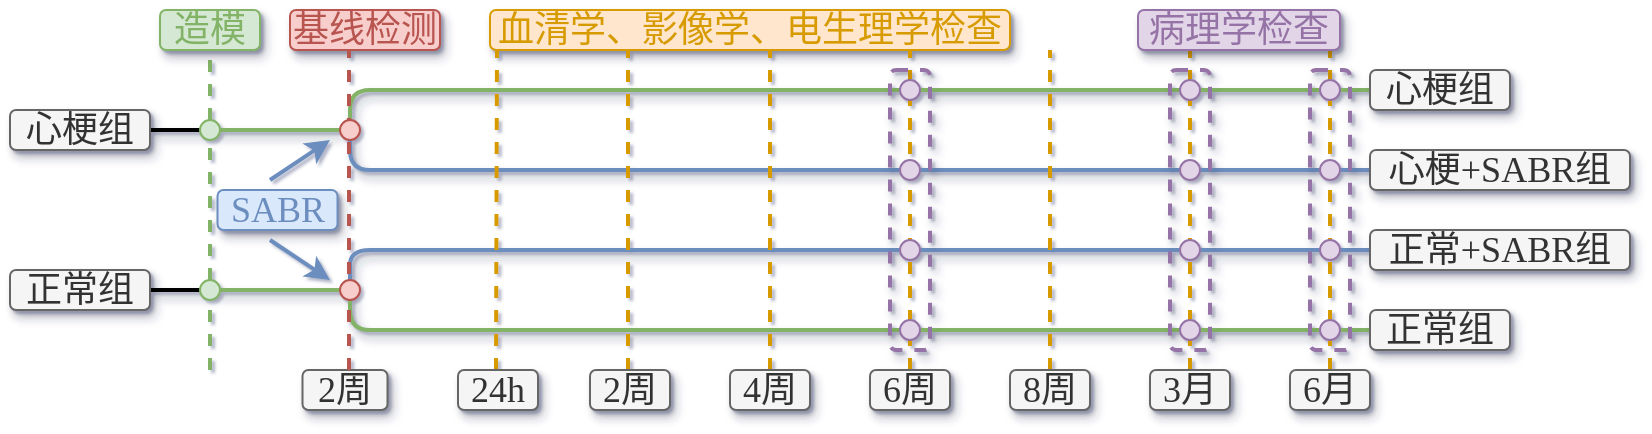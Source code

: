 <mxfile version="21.1.5" type="github">
  <diagram name="第 1 页" id="C_3h3VAVvYODB8KFkyO_">
    <mxGraphModel dx="1434" dy="738" grid="1" gridSize="10" guides="1" tooltips="1" connect="1" arrows="1" fold="1" page="1" pageScale="1" pageWidth="827" pageHeight="1169" math="0" shadow="1">
      <root>
        <mxCell id="0" />
        <mxCell id="1" parent="0" />
        <mxCell id="onbVBH6VORb0m2ybjFXg-87" value="" style="endArrow=none;html=1;rounded=1;startArrow=none;startFill=0;endFill=0;fillColor=#d5e8d4;strokeColor=#82b366;strokeWidth=2;shadow=1;" edge="1" parent="1">
          <mxGeometry width="50" height="50" relative="1" as="geometry">
            <mxPoint x="340" y="280" as="sourcePoint" />
            <mxPoint x="850" y="260" as="targetPoint" />
            <Array as="points">
              <mxPoint x="340" y="260" />
            </Array>
          </mxGeometry>
        </mxCell>
        <mxCell id="onbVBH6VORb0m2ybjFXg-63" value="" style="endArrow=none;html=1;rounded=0;startArrow=none;startFill=0;endFill=0;fillColor=#d5e8d4;strokeColor=#82b366;strokeWidth=2;shadow=1;" edge="1" parent="1" target="onbVBH6VORb0m2ybjFXg-61">
          <mxGeometry width="50" height="50" relative="1" as="geometry">
            <mxPoint x="270" y="280" as="sourcePoint" />
            <mxPoint x="340" y="280" as="targetPoint" />
          </mxGeometry>
        </mxCell>
        <mxCell id="onbVBH6VORb0m2ybjFXg-2" value="" style="endArrow=none;html=1;rounded=0;startArrow=none;startFill=0;endFill=0;strokeWidth=2;shadow=1;" edge="1" parent="1">
          <mxGeometry width="50" height="50" relative="1" as="geometry">
            <mxPoint x="240" y="280" as="sourcePoint" />
            <mxPoint x="270" y="280" as="targetPoint" />
          </mxGeometry>
        </mxCell>
        <mxCell id="onbVBH6VORb0m2ybjFXg-3" value="&lt;font style=&quot;font-size: 18px;&quot; face=&quot;LXGW WenKai&quot;&gt;心梗组&lt;/font&gt;" style="text;html=1;strokeColor=#666666;fillColor=#f5f5f5;align=center;verticalAlign=middle;whiteSpace=wrap;rounded=1;fontColor=#333333;shadow=1;" vertex="1" parent="1">
          <mxGeometry x="170" y="270" width="70" height="20" as="geometry" />
        </mxCell>
        <mxCell id="onbVBH6VORb0m2ybjFXg-4" value="" style="endArrow=none;html=1;rounded=0;startArrow=none;startFill=0;endFill=0;strokeWidth=2;shadow=1;" edge="1" parent="1">
          <mxGeometry width="50" height="50" relative="1" as="geometry">
            <mxPoint x="240" y="360" as="sourcePoint" />
            <mxPoint x="270" y="360" as="targetPoint" />
          </mxGeometry>
        </mxCell>
        <mxCell id="onbVBH6VORb0m2ybjFXg-5" value="&lt;font style=&quot;font-size: 18px;&quot; face=&quot;LXGW WenKai&quot;&gt;正常组&lt;/font&gt;" style="text;html=1;strokeColor=#666666;fillColor=#f5f5f5;align=center;verticalAlign=middle;whiteSpace=wrap;rounded=1;fontColor=#333333;shadow=1;" vertex="1" parent="1">
          <mxGeometry x="170" y="350" width="70" height="20" as="geometry" />
        </mxCell>
        <mxCell id="onbVBH6VORb0m2ybjFXg-6" value="" style="endArrow=none;dashed=1;html=1;rounded=0;fillColor=#d5e8d4;strokeColor=#82b366;strokeWidth=2;" edge="1" parent="1" source="onbVBH6VORb0m2ybjFXg-50">
          <mxGeometry width="50" height="50" relative="1" as="geometry">
            <mxPoint x="270" y="400" as="sourcePoint" />
            <mxPoint x="270" y="240" as="targetPoint" />
          </mxGeometry>
        </mxCell>
        <mxCell id="onbVBH6VORb0m2ybjFXg-7" value="&lt;font color=&quot;#82b366&quot; style=&quot;font-size: 18px;&quot; face=&quot;LXGW WenKai&quot;&gt;造模&lt;/font&gt;" style="text;html=1;strokeColor=#82b366;fillColor=#d5e8d4;align=center;verticalAlign=middle;whiteSpace=wrap;rounded=1;shadow=1;" vertex="1" parent="1">
          <mxGeometry x="245" y="220" width="50" height="20" as="geometry" />
        </mxCell>
        <mxCell id="onbVBH6VORb0m2ybjFXg-10" value="" style="endArrow=none;html=1;rounded=0;startArrow=none;startFill=0;endFill=0;fillColor=#d5e8d4;strokeColor=#82b366;strokeWidth=2;" edge="1" parent="1" source="onbVBH6VORb0m2ybjFXg-61">
          <mxGeometry width="50" height="50" relative="1" as="geometry">
            <mxPoint x="200" y="280" as="sourcePoint" />
            <mxPoint x="340" y="280" as="targetPoint" />
          </mxGeometry>
        </mxCell>
        <mxCell id="onbVBH6VORb0m2ybjFXg-11" value="" style="endArrow=none;html=1;rounded=0;startArrow=none;startFill=0;endFill=0;fillColor=#d5e8d4;strokeColor=#82b366;strokeWidth=2;shadow=1;" edge="1" parent="1">
          <mxGeometry width="50" height="50" relative="1" as="geometry">
            <mxPoint x="270" y="360" as="sourcePoint" />
            <mxPoint x="340" y="360" as="targetPoint" />
          </mxGeometry>
        </mxCell>
        <mxCell id="onbVBH6VORb0m2ybjFXg-13" value="&lt;font color=&quot;#6c8ebf&quot; style=&quot;font-size: 18px;&quot; face=&quot;LXGW WenKai&quot;&gt;SABR&lt;/font&gt;" style="text;html=1;strokeColor=#6c8ebf;fillColor=#dae8fc;align=center;verticalAlign=middle;whiteSpace=wrap;rounded=1;shadow=1;" vertex="1" parent="1">
          <mxGeometry x="273.75" y="310" width="60" height="20" as="geometry" />
        </mxCell>
        <mxCell id="onbVBH6VORb0m2ybjFXg-20" value="&lt;font style=&quot;font-size: 18px;&quot; face=&quot;LXGW WenKai&quot;&gt;2周&lt;/font&gt;" style="text;html=1;strokeColor=#666666;fillColor=#f5f5f5;align=center;verticalAlign=middle;whiteSpace=wrap;rounded=1;fontColor=#333333;shadow=1;" vertex="1" parent="1">
          <mxGeometry x="316.25" y="400" width="42.5" height="20" as="geometry" />
        </mxCell>
        <mxCell id="onbVBH6VORb0m2ybjFXg-22" value="&lt;font style=&quot;font-size: 18px;&quot; face=&quot;LXGW WenKai&quot; color=&quot;#b85450&quot;&gt;基线检测&lt;/font&gt;" style="text;html=1;strokeColor=#b85450;fillColor=#f8cecc;align=center;verticalAlign=middle;whiteSpace=wrap;rounded=1;shadow=1;" vertex="1" parent="1">
          <mxGeometry x="310" y="220" width="75" height="20" as="geometry" />
        </mxCell>
        <mxCell id="onbVBH6VORb0m2ybjFXg-15" value="" style="endArrow=none;html=1;rounded=1;startArrow=none;startFill=0;endFill=0;fillColor=#d5e8d4;strokeColor=#82b366;strokeWidth=2;shadow=1;" edge="1" parent="1">
          <mxGeometry width="50" height="50" relative="1" as="geometry">
            <mxPoint x="340" y="360" as="sourcePoint" />
            <mxPoint x="850" y="380" as="targetPoint" />
            <Array as="points">
              <mxPoint x="340" y="380" />
            </Array>
          </mxGeometry>
        </mxCell>
        <mxCell id="onbVBH6VORb0m2ybjFXg-16" value="" style="endArrow=none;html=1;startArrow=none;startFill=0;endFill=0;fillColor=#d5e8d4;strokeColor=#6C8EBF;strokeWidth=2;rounded=1;shadow=1;" edge="1" parent="1">
          <mxGeometry width="50" height="50" relative="1" as="geometry">
            <mxPoint x="340" y="280" as="sourcePoint" />
            <mxPoint x="850" y="300" as="targetPoint" />
            <Array as="points">
              <mxPoint x="340" y="300" />
            </Array>
          </mxGeometry>
        </mxCell>
        <mxCell id="onbVBH6VORb0m2ybjFXg-17" value="" style="endArrow=none;html=1;rounded=1;startArrow=none;startFill=0;endFill=0;fillColor=#dae8fc;strokeColor=#6c8ebf;strokeWidth=2;shadow=1;" edge="1" parent="1" source="onbVBH6VORb0m2ybjFXg-64">
          <mxGeometry width="50" height="50" relative="1" as="geometry">
            <mxPoint x="340" y="360" as="sourcePoint" />
            <mxPoint x="850" y="340" as="targetPoint" />
            <Array as="points">
              <mxPoint x="340" y="340" />
            </Array>
          </mxGeometry>
        </mxCell>
        <mxCell id="onbVBH6VORb0m2ybjFXg-23" value="&lt;font style=&quot;font-size: 18px;&quot; face=&quot;LXGW WenKai&quot; color=&quot;#d79b00&quot;&gt;血清学、影像学、电生理学检查&lt;/font&gt;" style="text;html=1;strokeColor=#d79b00;fillColor=#ffe6cc;align=center;verticalAlign=middle;whiteSpace=wrap;rounded=1;shadow=1;" vertex="1" parent="1">
          <mxGeometry x="410" y="220" width="260" height="20" as="geometry" />
        </mxCell>
        <mxCell id="onbVBH6VORb0m2ybjFXg-24" value="" style="endArrow=none;dashed=1;html=1;rounded=0;fillColor=#ffe6cc;strokeColor=#d79b00;strokeWidth=2;" edge="1" parent="1">
          <mxGeometry width="50" height="50" relative="1" as="geometry">
            <mxPoint x="413" y="400" as="sourcePoint" />
            <mxPoint x="413.5" y="240" as="targetPoint" />
          </mxGeometry>
        </mxCell>
        <mxCell id="onbVBH6VORb0m2ybjFXg-25" value="" style="endArrow=none;dashed=1;html=1;rounded=0;fillColor=#ffe6cc;strokeColor=#d79b00;strokeWidth=2;" edge="1" parent="1">
          <mxGeometry width="50" height="50" relative="1" as="geometry">
            <mxPoint x="479" y="400" as="sourcePoint" />
            <mxPoint x="479" y="240" as="targetPoint" />
          </mxGeometry>
        </mxCell>
        <mxCell id="onbVBH6VORb0m2ybjFXg-26" value="" style="endArrow=none;dashed=1;html=1;rounded=0;fillColor=#ffe6cc;strokeColor=#d79b00;strokeWidth=2;" edge="1" parent="1">
          <mxGeometry width="50" height="50" relative="1" as="geometry">
            <mxPoint x="550" y="400" as="sourcePoint" />
            <mxPoint x="550" y="240" as="targetPoint" />
          </mxGeometry>
        </mxCell>
        <mxCell id="onbVBH6VORb0m2ybjFXg-27" value="" style="endArrow=none;dashed=1;html=1;rounded=0;fillColor=#ffe6cc;strokeColor=#d79b00;strokeWidth=2;" edge="1" parent="1">
          <mxGeometry width="50" height="50" relative="1" as="geometry">
            <mxPoint x="620" y="400" as="sourcePoint" />
            <mxPoint x="620" y="240" as="targetPoint" />
          </mxGeometry>
        </mxCell>
        <mxCell id="onbVBH6VORb0m2ybjFXg-28" value="" style="endArrow=none;dashed=1;html=1;rounded=0;fillColor=#ffe6cc;strokeColor=#d79b00;strokeWidth=2;" edge="1" parent="1">
          <mxGeometry width="50" height="50" relative="1" as="geometry">
            <mxPoint x="690" y="400" as="sourcePoint" />
            <mxPoint x="690" y="240" as="targetPoint" />
          </mxGeometry>
        </mxCell>
        <mxCell id="onbVBH6VORb0m2ybjFXg-29" value="" style="endArrow=none;dashed=1;html=1;rounded=0;fillColor=#ffe6cc;strokeColor=#d79b00;strokeWidth=2;" edge="1" parent="1">
          <mxGeometry width="50" height="50" relative="1" as="geometry">
            <mxPoint x="760" y="400" as="sourcePoint" />
            <mxPoint x="760" y="240" as="targetPoint" />
          </mxGeometry>
        </mxCell>
        <mxCell id="onbVBH6VORb0m2ybjFXg-31" value="&lt;font style=&quot;font-size: 18px;&quot; face=&quot;LXGW WenKai&quot;&gt;24h&lt;/font&gt;" style="text;html=1;strokeColor=#666666;fillColor=#f5f5f5;align=center;verticalAlign=middle;whiteSpace=wrap;rounded=1;fontColor=#333333;shadow=1;" vertex="1" parent="1">
          <mxGeometry x="394" y="400" width="40" height="20" as="geometry" />
        </mxCell>
        <mxCell id="onbVBH6VORb0m2ybjFXg-32" value="&lt;font style=&quot;font-size: 18px;&quot; face=&quot;LXGW WenKai&quot;&gt;2周&lt;/font&gt;" style="text;html=1;strokeColor=#666666;fillColor=#f5f5f5;align=center;verticalAlign=middle;whiteSpace=wrap;rounded=1;fontColor=#333333;shadow=1;" vertex="1" parent="1">
          <mxGeometry x="460" y="400" width="40" height="20" as="geometry" />
        </mxCell>
        <mxCell id="onbVBH6VORb0m2ybjFXg-33" value="&lt;font style=&quot;font-size: 18px;&quot; face=&quot;LXGW WenKai&quot;&gt;4周&lt;/font&gt;" style="text;html=1;strokeColor=#666666;fillColor=#f5f5f5;align=center;verticalAlign=middle;whiteSpace=wrap;rounded=1;fontColor=#333333;shadow=1;" vertex="1" parent="1">
          <mxGeometry x="530" y="400" width="40" height="20" as="geometry" />
        </mxCell>
        <mxCell id="onbVBH6VORb0m2ybjFXg-34" value="&lt;font style=&quot;font-size: 18px;&quot; face=&quot;LXGW WenKai&quot;&gt;6周&lt;/font&gt;" style="text;html=1;strokeColor=#666666;fillColor=#f5f5f5;align=center;verticalAlign=middle;whiteSpace=wrap;rounded=1;fontColor=#333333;shadow=1;" vertex="1" parent="1">
          <mxGeometry x="600" y="400" width="40" height="20" as="geometry" />
        </mxCell>
        <mxCell id="onbVBH6VORb0m2ybjFXg-35" value="&lt;font style=&quot;font-size: 18px;&quot; face=&quot;LXGW WenKai&quot;&gt;8周&lt;/font&gt;" style="text;html=1;strokeColor=#666666;fillColor=#f5f5f5;align=center;verticalAlign=middle;whiteSpace=wrap;rounded=1;fontColor=#333333;shadow=1;" vertex="1" parent="1">
          <mxGeometry x="670" y="400" width="40" height="20" as="geometry" />
        </mxCell>
        <mxCell id="onbVBH6VORb0m2ybjFXg-36" value="" style="endArrow=none;dashed=1;html=1;rounded=0;fillColor=#ffe6cc;strokeColor=#d79b00;strokeWidth=2;" edge="1" parent="1">
          <mxGeometry width="50" height="50" relative="1" as="geometry">
            <mxPoint x="830" y="400" as="sourcePoint" />
            <mxPoint x="830" y="240" as="targetPoint" />
          </mxGeometry>
        </mxCell>
        <mxCell id="onbVBH6VORb0m2ybjFXg-38" value="&lt;font style=&quot;font-size: 18px;&quot; face=&quot;LXGW WenKai&quot;&gt;3月&lt;/font&gt;" style="text;html=1;strokeColor=#666666;fillColor=#f5f5f5;align=center;verticalAlign=middle;whiteSpace=wrap;rounded=1;fontColor=#333333;shadow=1;" vertex="1" parent="1">
          <mxGeometry x="740" y="400" width="40" height="20" as="geometry" />
        </mxCell>
        <mxCell id="onbVBH6VORb0m2ybjFXg-39" value="&lt;font style=&quot;font-size: 18px;&quot; face=&quot;LXGW WenKai&quot;&gt;6月&lt;/font&gt;" style="text;html=1;strokeColor=#666666;fillColor=#f5f5f5;align=center;verticalAlign=middle;whiteSpace=wrap;rounded=1;fontColor=#333333;shadow=1;" vertex="1" parent="1">
          <mxGeometry x="810" y="400" width="40" height="20" as="geometry" />
        </mxCell>
        <mxCell id="onbVBH6VORb0m2ybjFXg-40" value="" style="rounded=1;whiteSpace=wrap;html=1;fillColor=none;strokeColor=#9673a6;dashed=1;strokeWidth=2;shadow=1;" vertex="1" parent="1">
          <mxGeometry x="610" y="250" width="20" height="140" as="geometry" />
        </mxCell>
        <mxCell id="onbVBH6VORb0m2ybjFXg-45" value="" style="rounded=1;whiteSpace=wrap;html=1;fillColor=none;strokeColor=#9673a6;dashed=1;strokeWidth=2;glass=0;shadow=1;" vertex="1" parent="1">
          <mxGeometry x="750" y="250" width="20" height="140" as="geometry" />
        </mxCell>
        <mxCell id="onbVBH6VORb0m2ybjFXg-46" value="" style="rounded=1;whiteSpace=wrap;html=1;fillColor=none;strokeColor=#9673a6;dashed=1;strokeWidth=2;shadow=1;" vertex="1" parent="1">
          <mxGeometry x="820" y="250" width="20" height="140" as="geometry" />
        </mxCell>
        <mxCell id="onbVBH6VORb0m2ybjFXg-49" value="&lt;font color=&quot;#9673a6&quot; style=&quot;font-size: 18px;&quot; face=&quot;LXGW WenKai&quot;&gt;病理学检查&lt;/font&gt;" style="text;html=1;strokeColor=#9673a6;fillColor=#e1d5e7;align=center;verticalAlign=middle;whiteSpace=wrap;rounded=1;shadow=1;" vertex="1" parent="1">
          <mxGeometry x="734" y="220" width="101" height="20" as="geometry" />
        </mxCell>
        <mxCell id="onbVBH6VORb0m2ybjFXg-52" value="" style="endArrow=none;dashed=1;html=1;rounded=0;fillColor=#d5e8d4;strokeColor=#82b366;strokeWidth=2;" edge="1" parent="1" source="onbVBH6VORb0m2ybjFXg-53" target="onbVBH6VORb0m2ybjFXg-50">
          <mxGeometry width="50" height="50" relative="1" as="geometry">
            <mxPoint x="270" y="400" as="sourcePoint" />
            <mxPoint x="270" y="240" as="targetPoint" />
          </mxGeometry>
        </mxCell>
        <mxCell id="onbVBH6VORb0m2ybjFXg-50" value="" style="ellipse;whiteSpace=wrap;html=1;aspect=fixed;fillColor=#d5e8d4;strokeColor=#82b366;" vertex="1" parent="1">
          <mxGeometry x="265" y="275" width="10" height="10" as="geometry" />
        </mxCell>
        <mxCell id="onbVBH6VORb0m2ybjFXg-54" value="" style="endArrow=none;dashed=1;html=1;rounded=0;fillColor=#d5e8d4;strokeColor=#82b366;strokeWidth=2;" edge="1" parent="1" target="onbVBH6VORb0m2ybjFXg-53">
          <mxGeometry width="50" height="50" relative="1" as="geometry">
            <mxPoint x="270" y="400" as="sourcePoint" />
            <mxPoint x="270" y="285" as="targetPoint" />
          </mxGeometry>
        </mxCell>
        <mxCell id="onbVBH6VORb0m2ybjFXg-53" value="" style="ellipse;whiteSpace=wrap;html=1;aspect=fixed;fillColor=#d5e8d4;strokeColor=#82b366;" vertex="1" parent="1">
          <mxGeometry x="265" y="355" width="10" height="10" as="geometry" />
        </mxCell>
        <mxCell id="onbVBH6VORb0m2ybjFXg-57" value="" style="endArrow=none;dashed=1;html=1;rounded=0;fillColor=#f8cecc;strokeColor=#b85450;strokeWidth=2;" edge="1" parent="1">
          <mxGeometry width="50" height="50" relative="1" as="geometry">
            <mxPoint x="339.5" y="400" as="sourcePoint" />
            <mxPoint x="339.5" y="240" as="targetPoint" />
          </mxGeometry>
        </mxCell>
        <mxCell id="onbVBH6VORb0m2ybjFXg-61" value="" style="ellipse;whiteSpace=wrap;html=1;aspect=fixed;fillColor=#f8cecc;strokeColor=#b85450;" vertex="1" parent="1">
          <mxGeometry x="335" y="275" width="10" height="10" as="geometry" />
        </mxCell>
        <mxCell id="onbVBH6VORb0m2ybjFXg-65" value="" style="endArrow=none;html=1;rounded=0;startArrow=none;startFill=0;endFill=0;fillColor=#dae8fc;strokeColor=#6c8ebf;strokeWidth=2;" edge="1" parent="1" target="onbVBH6VORb0m2ybjFXg-64">
          <mxGeometry width="50" height="50" relative="1" as="geometry">
            <mxPoint x="340" y="360" as="sourcePoint" />
            <mxPoint x="850" y="340" as="targetPoint" />
            <Array as="points" />
          </mxGeometry>
        </mxCell>
        <mxCell id="onbVBH6VORb0m2ybjFXg-64" value="" style="ellipse;whiteSpace=wrap;html=1;aspect=fixed;fillColor=#f8cecc;strokeColor=#b85450;" vertex="1" parent="1">
          <mxGeometry x="335" y="355" width="10" height="10" as="geometry" />
        </mxCell>
        <mxCell id="onbVBH6VORb0m2ybjFXg-67" value="" style="ellipse;whiteSpace=wrap;html=1;aspect=fixed;fillColor=#e1d5e7;strokeColor=#9673a6;" vertex="1" parent="1">
          <mxGeometry x="825" y="375" width="10" height="10" as="geometry" />
        </mxCell>
        <mxCell id="onbVBH6VORb0m2ybjFXg-68" value="" style="ellipse;whiteSpace=wrap;html=1;aspect=fixed;fillColor=#e1d5e7;strokeColor=#9673a6;" vertex="1" parent="1">
          <mxGeometry x="825" y="335" width="10" height="10" as="geometry" />
        </mxCell>
        <mxCell id="onbVBH6VORb0m2ybjFXg-69" value="" style="ellipse;whiteSpace=wrap;html=1;aspect=fixed;fillColor=#e1d5e7;strokeColor=#9673a6;" vertex="1" parent="1">
          <mxGeometry x="825" y="295" width="10" height="10" as="geometry" />
        </mxCell>
        <mxCell id="onbVBH6VORb0m2ybjFXg-70" value="" style="ellipse;whiteSpace=wrap;html=1;aspect=fixed;fillColor=#e1d5e7;strokeColor=#9673a6;" vertex="1" parent="1">
          <mxGeometry x="825" y="255" width="10" height="10" as="geometry" />
        </mxCell>
        <mxCell id="onbVBH6VORb0m2ybjFXg-71" value="" style="ellipse;whiteSpace=wrap;html=1;aspect=fixed;fillColor=#e1d5e7;strokeColor=#9673a6;" vertex="1" parent="1">
          <mxGeometry x="755" y="375" width="10" height="10" as="geometry" />
        </mxCell>
        <mxCell id="onbVBH6VORb0m2ybjFXg-72" value="" style="ellipse;whiteSpace=wrap;html=1;aspect=fixed;fillColor=#e1d5e7;strokeColor=#9673a6;" vertex="1" parent="1">
          <mxGeometry x="755" y="335" width="10" height="10" as="geometry" />
        </mxCell>
        <mxCell id="onbVBH6VORb0m2ybjFXg-73" value="" style="ellipse;whiteSpace=wrap;html=1;aspect=fixed;fillColor=#e1d5e7;strokeColor=#9673a6;" vertex="1" parent="1">
          <mxGeometry x="755" y="295" width="10" height="10" as="geometry" />
        </mxCell>
        <mxCell id="onbVBH6VORb0m2ybjFXg-75" value="" style="ellipse;whiteSpace=wrap;html=1;aspect=fixed;fillColor=#e1d5e7;strokeColor=#9673a6;" vertex="1" parent="1">
          <mxGeometry x="615" y="375" width="10" height="10" as="geometry" />
        </mxCell>
        <mxCell id="onbVBH6VORb0m2ybjFXg-76" value="" style="ellipse;whiteSpace=wrap;html=1;aspect=fixed;fillColor=#e1d5e7;strokeColor=#9673a6;" vertex="1" parent="1">
          <mxGeometry x="615" y="335" width="10" height="10" as="geometry" />
        </mxCell>
        <mxCell id="onbVBH6VORb0m2ybjFXg-77" value="" style="ellipse;whiteSpace=wrap;html=1;aspect=fixed;fillColor=#e1d5e7;strokeColor=#9673a6;" vertex="1" parent="1">
          <mxGeometry x="615" y="295" width="10" height="10" as="geometry" />
        </mxCell>
        <mxCell id="onbVBH6VORb0m2ybjFXg-78" value="" style="ellipse;whiteSpace=wrap;html=1;aspect=fixed;fillColor=#e1d5e7;strokeColor=#9673a6;" vertex="1" parent="1">
          <mxGeometry x="615" y="255" width="10" height="10" as="geometry" />
        </mxCell>
        <mxCell id="onbVBH6VORb0m2ybjFXg-74" value="" style="ellipse;whiteSpace=wrap;html=1;aspect=fixed;fillColor=#e1d5e7;strokeColor=#9673a6;" vertex="1" parent="1">
          <mxGeometry x="755" y="255" width="10" height="10" as="geometry" />
        </mxCell>
        <mxCell id="onbVBH6VORb0m2ybjFXg-83" value="&lt;font style=&quot;font-size: 18px;&quot; face=&quot;LXGW WenKai&quot;&gt;心梗组&lt;/font&gt;" style="text;html=1;strokeColor=#666666;fillColor=#f5f5f5;align=center;verticalAlign=middle;whiteSpace=wrap;rounded=1;fontColor=#333333;shadow=1;" vertex="1" parent="1">
          <mxGeometry x="850" y="250" width="70" height="20" as="geometry" />
        </mxCell>
        <mxCell id="onbVBH6VORb0m2ybjFXg-84" value="&lt;font style=&quot;font-size: 18px;&quot; face=&quot;LXGW WenKai&quot;&gt;正常组&lt;/font&gt;" style="text;html=1;strokeColor=#666666;fillColor=#f5f5f5;align=center;verticalAlign=middle;whiteSpace=wrap;rounded=1;fontColor=#333333;shadow=1;" vertex="1" parent="1">
          <mxGeometry x="850" y="370" width="70" height="20" as="geometry" />
        </mxCell>
        <mxCell id="onbVBH6VORb0m2ybjFXg-85" value="&lt;font style=&quot;font-size: 18px;&quot; face=&quot;LXGW WenKai&quot;&gt;心梗+SABR组&lt;/font&gt;" style="text;html=1;strokeColor=#666666;fillColor=#f5f5f5;align=center;verticalAlign=middle;whiteSpace=wrap;rounded=1;fontColor=#333333;shadow=1;" vertex="1" parent="1">
          <mxGeometry x="850" y="290" width="130" height="20" as="geometry" />
        </mxCell>
        <mxCell id="onbVBH6VORb0m2ybjFXg-86" value="&lt;font style=&quot;font-size: 18px;&quot; face=&quot;LXGW WenKai&quot;&gt;正常+SABR组&lt;/font&gt;" style="text;html=1;strokeColor=#666666;fillColor=#f5f5f5;align=center;verticalAlign=middle;whiteSpace=wrap;rounded=1;fontColor=#333333;shadow=1;" vertex="1" parent="1">
          <mxGeometry x="850" y="330" width="130" height="20" as="geometry" />
        </mxCell>
        <mxCell id="onbVBH6VORb0m2ybjFXg-153" value="" style="endArrow=classic;html=1;rounded=0;fillColor=#dae8fc;strokeColor=#6c8ebf;strokeWidth=2;" edge="1" parent="1">
          <mxGeometry width="50" height="50" relative="1" as="geometry">
            <mxPoint x="300" y="305" as="sourcePoint" />
            <mxPoint x="330" y="285" as="targetPoint" />
          </mxGeometry>
        </mxCell>
        <mxCell id="onbVBH6VORb0m2ybjFXg-154" value="" style="endArrow=classic;html=1;rounded=0;fillColor=#dae8fc;strokeColor=#6c8ebf;strokeWidth=2;" edge="1" parent="1">
          <mxGeometry width="50" height="50" relative="1" as="geometry">
            <mxPoint x="300" y="335" as="sourcePoint" />
            <mxPoint x="330" y="355" as="targetPoint" />
          </mxGeometry>
        </mxCell>
      </root>
    </mxGraphModel>
  </diagram>
</mxfile>
